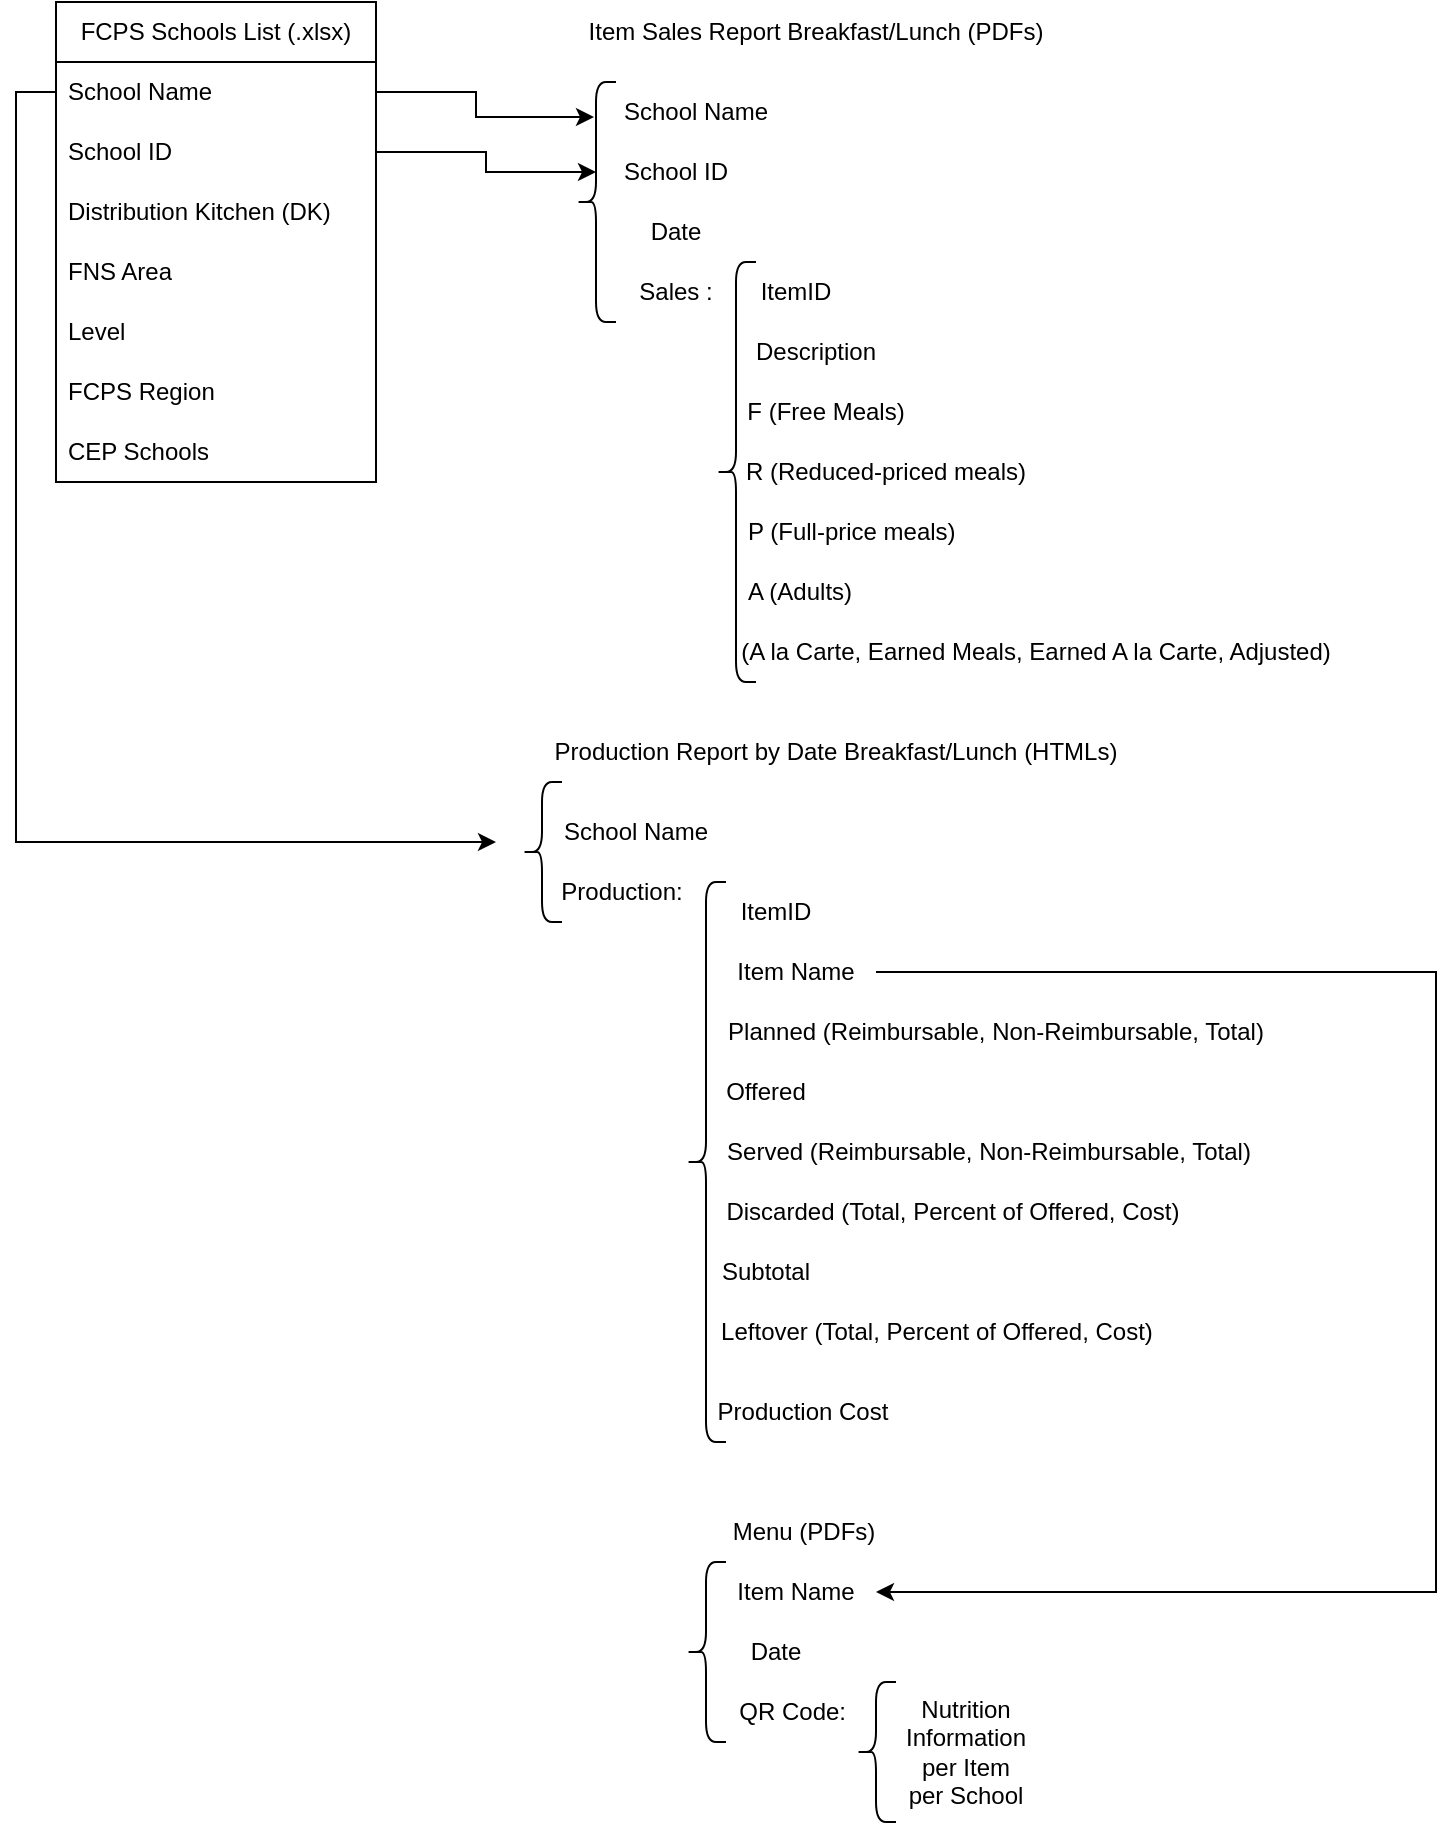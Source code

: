 <mxfile version="27.1.6">
  <diagram name="Page-1" id="L2L51VmP0oNM_0vleai0">
    <mxGraphModel dx="1051" dy="587" grid="1" gridSize="10" guides="1" tooltips="1" connect="1" arrows="1" fold="1" page="1" pageScale="1" pageWidth="850" pageHeight="1100" math="0" shadow="0">
      <root>
        <mxCell id="0" />
        <mxCell id="1" parent="0" />
        <mxCell id="p3TWz7wsFrIx8KgkdUra-3" value="FCPS Schools List (.xlsx)" style="swimlane;fontStyle=0;childLayout=stackLayout;horizontal=1;startSize=30;horizontalStack=0;resizeParent=1;resizeParentMax=0;resizeLast=0;collapsible=1;marginBottom=0;whiteSpace=wrap;html=1;" vertex="1" parent="1">
          <mxGeometry x="40" y="40" width="160" height="240" as="geometry" />
        </mxCell>
        <mxCell id="p3TWz7wsFrIx8KgkdUra-68" style="edgeStyle=orthogonalEdgeStyle;rounded=0;orthogonalLoop=1;jettySize=auto;html=1;exitX=0;exitY=0.5;exitDx=0;exitDy=0;" edge="1" parent="p3TWz7wsFrIx8KgkdUra-3" source="p3TWz7wsFrIx8KgkdUra-4">
          <mxGeometry relative="1" as="geometry">
            <mxPoint x="220" y="420" as="targetPoint" />
            <Array as="points">
              <mxPoint x="-20" y="45" />
              <mxPoint x="-20" y="420" />
            </Array>
          </mxGeometry>
        </mxCell>
        <mxCell id="p3TWz7wsFrIx8KgkdUra-4" value="School Name&amp;nbsp;" style="text;strokeColor=none;fillColor=none;align=left;verticalAlign=middle;spacingLeft=4;spacingRight=4;overflow=hidden;points=[[0,0.5],[1,0.5]];portConstraint=eastwest;rotatable=0;whiteSpace=wrap;html=1;" vertex="1" parent="p3TWz7wsFrIx8KgkdUra-3">
          <mxGeometry y="30" width="160" height="30" as="geometry" />
        </mxCell>
        <mxCell id="p3TWz7wsFrIx8KgkdUra-5" value="School ID" style="text;strokeColor=none;fillColor=none;align=left;verticalAlign=middle;spacingLeft=4;spacingRight=4;overflow=hidden;points=[[0,0.5],[1,0.5]];portConstraint=eastwest;rotatable=0;whiteSpace=wrap;html=1;" vertex="1" parent="p3TWz7wsFrIx8KgkdUra-3">
          <mxGeometry y="60" width="160" height="30" as="geometry" />
        </mxCell>
        <mxCell id="p3TWz7wsFrIx8KgkdUra-6" value="Distribution Kitchen (DK)" style="text;strokeColor=none;fillColor=none;align=left;verticalAlign=middle;spacingLeft=4;spacingRight=4;overflow=hidden;points=[[0,0.5],[1,0.5]];portConstraint=eastwest;rotatable=0;whiteSpace=wrap;html=1;" vertex="1" parent="p3TWz7wsFrIx8KgkdUra-3">
          <mxGeometry y="90" width="160" height="30" as="geometry" />
        </mxCell>
        <mxCell id="p3TWz7wsFrIx8KgkdUra-8" value="FNS Area" style="text;strokeColor=none;fillColor=none;align=left;verticalAlign=middle;spacingLeft=4;spacingRight=4;overflow=hidden;points=[[0,0.5],[1,0.5]];portConstraint=eastwest;rotatable=0;whiteSpace=wrap;html=1;" vertex="1" parent="p3TWz7wsFrIx8KgkdUra-3">
          <mxGeometry y="120" width="160" height="30" as="geometry" />
        </mxCell>
        <mxCell id="p3TWz7wsFrIx8KgkdUra-9" value="Level" style="text;strokeColor=none;fillColor=none;align=left;verticalAlign=middle;spacingLeft=4;spacingRight=4;overflow=hidden;points=[[0,0.5],[1,0.5]];portConstraint=eastwest;rotatable=0;whiteSpace=wrap;html=1;" vertex="1" parent="p3TWz7wsFrIx8KgkdUra-3">
          <mxGeometry y="150" width="160" height="30" as="geometry" />
        </mxCell>
        <mxCell id="p3TWz7wsFrIx8KgkdUra-10" value="FCPS Region" style="text;strokeColor=none;fillColor=none;align=left;verticalAlign=middle;spacingLeft=4;spacingRight=4;overflow=hidden;points=[[0,0.5],[1,0.5]];portConstraint=eastwest;rotatable=0;whiteSpace=wrap;html=1;" vertex="1" parent="p3TWz7wsFrIx8KgkdUra-3">
          <mxGeometry y="180" width="160" height="30" as="geometry" />
        </mxCell>
        <mxCell id="p3TWz7wsFrIx8KgkdUra-11" value="CEP Schools" style="text;strokeColor=none;fillColor=none;align=left;verticalAlign=middle;spacingLeft=4;spacingRight=4;overflow=hidden;points=[[0,0.5],[1,0.5]];portConstraint=eastwest;rotatable=0;whiteSpace=wrap;html=1;" vertex="1" parent="p3TWz7wsFrIx8KgkdUra-3">
          <mxGeometry y="210" width="160" height="30" as="geometry" />
        </mxCell>
        <mxCell id="p3TWz7wsFrIx8KgkdUra-13" style="edgeStyle=orthogonalEdgeStyle;rounded=0;orthogonalLoop=1;jettySize=auto;html=1;exitX=1;exitY=0.5;exitDx=0;exitDy=0;" edge="1" parent="p3TWz7wsFrIx8KgkdUra-3" source="p3TWz7wsFrIx8KgkdUra-4" target="p3TWz7wsFrIx8KgkdUra-4">
          <mxGeometry relative="1" as="geometry" />
        </mxCell>
        <mxCell id="p3TWz7wsFrIx8KgkdUra-26" value="" style="shape=curlyBracket;whiteSpace=wrap;html=1;rounded=1;labelPosition=left;verticalLabelPosition=middle;align=right;verticalAlign=middle;" vertex="1" parent="1">
          <mxGeometry x="300" y="80" width="20" height="120" as="geometry" />
        </mxCell>
        <mxCell id="p3TWz7wsFrIx8KgkdUra-29" value="School Name" style="text;html=1;align=center;verticalAlign=middle;whiteSpace=wrap;rounded=0;" vertex="1" parent="1">
          <mxGeometry x="320" y="80" width="80" height="30" as="geometry" />
        </mxCell>
        <mxCell id="p3TWz7wsFrIx8KgkdUra-30" value="Item Sales Report Breakfast/Lunch (PDFs)" style="text;html=1;align=center;verticalAlign=middle;whiteSpace=wrap;rounded=0;" vertex="1" parent="1">
          <mxGeometry x="305" y="40" width="230" height="30" as="geometry" />
        </mxCell>
        <mxCell id="p3TWz7wsFrIx8KgkdUra-32" value="School ID" style="text;html=1;align=center;verticalAlign=middle;whiteSpace=wrap;rounded=0;" vertex="1" parent="1">
          <mxGeometry x="310" y="110" width="80" height="30" as="geometry" />
        </mxCell>
        <mxCell id="p3TWz7wsFrIx8KgkdUra-33" value="Date" style="text;html=1;align=center;verticalAlign=middle;whiteSpace=wrap;rounded=0;" vertex="1" parent="1">
          <mxGeometry x="310" y="140" width="80" height="30" as="geometry" />
        </mxCell>
        <mxCell id="p3TWz7wsFrIx8KgkdUra-34" style="edgeStyle=orthogonalEdgeStyle;rounded=0;orthogonalLoop=1;jettySize=auto;html=1;entryX=0.45;entryY=0.146;entryDx=0;entryDy=0;entryPerimeter=0;" edge="1" parent="1" source="p3TWz7wsFrIx8KgkdUra-4" target="p3TWz7wsFrIx8KgkdUra-26">
          <mxGeometry relative="1" as="geometry" />
        </mxCell>
        <mxCell id="p3TWz7wsFrIx8KgkdUra-35" style="edgeStyle=orthogonalEdgeStyle;rounded=0;orthogonalLoop=1;jettySize=auto;html=1;exitX=1;exitY=0.5;exitDx=0;exitDy=0;entryX=0;entryY=0.5;entryDx=0;entryDy=0;" edge="1" parent="1" source="p3TWz7wsFrIx8KgkdUra-5" target="p3TWz7wsFrIx8KgkdUra-32">
          <mxGeometry relative="1" as="geometry" />
        </mxCell>
        <mxCell id="p3TWz7wsFrIx8KgkdUra-36" value="Sales :" style="text;html=1;align=center;verticalAlign=middle;whiteSpace=wrap;rounded=0;" vertex="1" parent="1">
          <mxGeometry x="310" y="170" width="80" height="30" as="geometry" />
        </mxCell>
        <mxCell id="p3TWz7wsFrIx8KgkdUra-37" value="ItemID" style="text;html=1;align=center;verticalAlign=middle;whiteSpace=wrap;rounded=0;" vertex="1" parent="1">
          <mxGeometry x="380" y="170" width="60" height="30" as="geometry" />
        </mxCell>
        <mxCell id="p3TWz7wsFrIx8KgkdUra-38" value="" style="shape=curlyBracket;whiteSpace=wrap;html=1;rounded=1;labelPosition=left;verticalLabelPosition=middle;align=right;verticalAlign=middle;" vertex="1" parent="1">
          <mxGeometry x="370" y="170" width="20" height="210" as="geometry" />
        </mxCell>
        <mxCell id="p3TWz7wsFrIx8KgkdUra-39" value="Description" style="text;html=1;align=center;verticalAlign=middle;whiteSpace=wrap;rounded=0;" vertex="1" parent="1">
          <mxGeometry x="380" y="200" width="80" height="30" as="geometry" />
        </mxCell>
        <mxCell id="p3TWz7wsFrIx8KgkdUra-40" value="F (Free Meals)" style="text;html=1;align=center;verticalAlign=middle;whiteSpace=wrap;rounded=0;" vertex="1" parent="1">
          <mxGeometry x="380" y="230" width="90" height="30" as="geometry" />
        </mxCell>
        <mxCell id="p3TWz7wsFrIx8KgkdUra-41" value="&lt;span style=&quot;text-align: left;&quot;&gt;R (Reduced-priced meals)&lt;/span&gt;" style="text;html=1;align=center;verticalAlign=middle;whiteSpace=wrap;rounded=0;" vertex="1" parent="1">
          <mxGeometry x="375" y="260" width="160" height="30" as="geometry" />
        </mxCell>
        <mxCell id="p3TWz7wsFrIx8KgkdUra-42" value="P (Full-price meals)" style="text;strokeColor=none;fillColor=none;align=left;verticalAlign=middle;spacingLeft=4;spacingRight=4;overflow=hidden;points=[[0,0.5],[1,0.5]];portConstraint=eastwest;rotatable=0;whiteSpace=wrap;html=1;" vertex="1" parent="1">
          <mxGeometry x="380" y="290" width="200" height="30" as="geometry" />
        </mxCell>
        <mxCell id="p3TWz7wsFrIx8KgkdUra-43" value="A (Adults)" style="text;strokeColor=none;fillColor=none;align=left;verticalAlign=middle;spacingLeft=4;spacingRight=4;overflow=hidden;points=[[0,0.5],[1,0.5]];portConstraint=eastwest;rotatable=0;whiteSpace=wrap;html=1;" vertex="1" parent="1">
          <mxGeometry x="380" y="320" width="200" height="30" as="geometry" />
        </mxCell>
        <mxCell id="p3TWz7wsFrIx8KgkdUra-44" value="" style="shape=curlyBracket;whiteSpace=wrap;html=1;rounded=1;labelPosition=left;verticalLabelPosition=middle;align=right;verticalAlign=middle;" vertex="1" parent="1">
          <mxGeometry x="273" y="430" width="20" height="70" as="geometry" />
        </mxCell>
        <mxCell id="p3TWz7wsFrIx8KgkdUra-45" value="School Name" style="text;html=1;align=center;verticalAlign=middle;whiteSpace=wrap;rounded=0;" vertex="1" parent="1">
          <mxGeometry x="290" y="440" width="80" height="30" as="geometry" />
        </mxCell>
        <mxCell id="p3TWz7wsFrIx8KgkdUra-46" value="Production Report by Date Breakfast/Lunch (HTMLs)" style="text;html=1;align=center;verticalAlign=middle;whiteSpace=wrap;rounded=0;" vertex="1" parent="1">
          <mxGeometry x="280" y="400" width="300" height="30" as="geometry" />
        </mxCell>
        <mxCell id="p3TWz7wsFrIx8KgkdUra-47" value="Production:" style="text;html=1;align=center;verticalAlign=middle;whiteSpace=wrap;rounded=0;" vertex="1" parent="1">
          <mxGeometry x="283" y="470" width="80" height="30" as="geometry" />
        </mxCell>
        <mxCell id="p3TWz7wsFrIx8KgkdUra-59" value="ItemID" style="text;html=1;align=center;verticalAlign=middle;whiteSpace=wrap;rounded=0;" vertex="1" parent="1">
          <mxGeometry x="360" y="480" width="80" height="30" as="geometry" />
        </mxCell>
        <mxCell id="p3TWz7wsFrIx8KgkdUra-63" value="" style="shape=curlyBracket;whiteSpace=wrap;html=1;rounded=1;labelPosition=left;verticalLabelPosition=middle;align=right;verticalAlign=middle;" vertex="1" parent="1">
          <mxGeometry x="355" y="480" width="20" height="280" as="geometry" />
        </mxCell>
        <mxCell id="p3TWz7wsFrIx8KgkdUra-90" style="edgeStyle=orthogonalEdgeStyle;rounded=0;orthogonalLoop=1;jettySize=auto;html=1;exitX=1;exitY=0.5;exitDx=0;exitDy=0;entryX=1;entryY=0.5;entryDx=0;entryDy=0;" edge="1" parent="1" source="p3TWz7wsFrIx8KgkdUra-65" target="p3TWz7wsFrIx8KgkdUra-84">
          <mxGeometry relative="1" as="geometry">
            <Array as="points">
              <mxPoint x="730" y="525" />
              <mxPoint x="730" y="835" />
            </Array>
          </mxGeometry>
        </mxCell>
        <mxCell id="p3TWz7wsFrIx8KgkdUra-65" value="Item Name" style="text;html=1;align=center;verticalAlign=middle;whiteSpace=wrap;rounded=0;" vertex="1" parent="1">
          <mxGeometry x="370" y="510" width="80" height="30" as="geometry" />
        </mxCell>
        <mxCell id="p3TWz7wsFrIx8KgkdUra-69" value="Planned (Reimbursable, Non-Reimbursable, Total)" style="text;html=1;align=center;verticalAlign=middle;whiteSpace=wrap;rounded=0;" vertex="1" parent="1">
          <mxGeometry x="360" y="540" width="300" height="30" as="geometry" />
        </mxCell>
        <mxCell id="p3TWz7wsFrIx8KgkdUra-70" value="Offered" style="text;html=1;align=center;verticalAlign=middle;whiteSpace=wrap;rounded=0;" vertex="1" parent="1">
          <mxGeometry x="355" y="570" width="80" height="30" as="geometry" />
        </mxCell>
        <mxCell id="p3TWz7wsFrIx8KgkdUra-71" value="Discarded (Total, Percent of Offered, Cost)" style="text;html=1;align=center;verticalAlign=middle;whiteSpace=wrap;rounded=0;" vertex="1" parent="1">
          <mxGeometry x="355" y="630" width="267" height="30" as="geometry" />
        </mxCell>
        <mxCell id="p3TWz7wsFrIx8KgkdUra-72" value="Subtotal" style="text;html=1;align=center;verticalAlign=middle;whiteSpace=wrap;rounded=0;" vertex="1" parent="1">
          <mxGeometry x="355" y="660" width="80" height="30" as="geometry" />
        </mxCell>
        <mxCell id="p3TWz7wsFrIx8KgkdUra-74" value="Leftover (Total, Percent of Offered, Cost)" style="text;html=1;align=center;verticalAlign=middle;whiteSpace=wrap;rounded=0;" vertex="1" parent="1">
          <mxGeometry x="341.5" y="690" width="277" height="30" as="geometry" />
        </mxCell>
        <mxCell id="p3TWz7wsFrIx8KgkdUra-75" value="Production Cost" style="text;html=1;align=center;verticalAlign=middle;whiteSpace=wrap;rounded=0;" vertex="1" parent="1">
          <mxGeometry x="360" y="730" width="107" height="30" as="geometry" />
        </mxCell>
        <mxCell id="p3TWz7wsFrIx8KgkdUra-77" value="Served (Reimbursable, Non-Reimbursable, Total)" style="text;html=1;align=center;verticalAlign=middle;whiteSpace=wrap;rounded=0;" vertex="1" parent="1">
          <mxGeometry x="363" y="600" width="287" height="30" as="geometry" />
        </mxCell>
        <mxCell id="p3TWz7wsFrIx8KgkdUra-80" value="(A la Carte, Earned Meals, Earned A la Carte, Adjusted)" style="text;html=1;align=center;verticalAlign=middle;whiteSpace=wrap;rounded=0;" vertex="1" parent="1">
          <mxGeometry x="380" y="350" width="300" height="30" as="geometry" />
        </mxCell>
        <mxCell id="p3TWz7wsFrIx8KgkdUra-81" value="Menu (PDFs)" style="text;html=1;align=center;verticalAlign=middle;whiteSpace=wrap;rounded=0;" vertex="1" parent="1">
          <mxGeometry x="263.5" y="790" width="300" height="30" as="geometry" />
        </mxCell>
        <mxCell id="p3TWz7wsFrIx8KgkdUra-82" value="" style="shape=curlyBracket;whiteSpace=wrap;html=1;rounded=1;labelPosition=left;verticalLabelPosition=middle;align=right;verticalAlign=middle;" vertex="1" parent="1">
          <mxGeometry x="355" y="820" width="20" height="90" as="geometry" />
        </mxCell>
        <mxCell id="p3TWz7wsFrIx8KgkdUra-84" value="Item Name" style="text;html=1;align=center;verticalAlign=middle;whiteSpace=wrap;rounded=0;" vertex="1" parent="1">
          <mxGeometry x="370" y="820" width="80" height="30" as="geometry" />
        </mxCell>
        <mxCell id="p3TWz7wsFrIx8KgkdUra-85" value="Date" style="text;html=1;align=center;verticalAlign=middle;whiteSpace=wrap;rounded=0;" vertex="1" parent="1">
          <mxGeometry x="360" y="850" width="80" height="30" as="geometry" />
        </mxCell>
        <mxCell id="p3TWz7wsFrIx8KgkdUra-87" value="QR Code:&amp;nbsp;" style="text;html=1;align=center;verticalAlign=middle;whiteSpace=wrap;rounded=0;" vertex="1" parent="1">
          <mxGeometry x="370" y="880" width="80" height="30" as="geometry" />
        </mxCell>
        <mxCell id="p3TWz7wsFrIx8KgkdUra-88" value="" style="shape=curlyBracket;whiteSpace=wrap;html=1;rounded=1;labelPosition=left;verticalLabelPosition=middle;align=right;verticalAlign=middle;" vertex="1" parent="1">
          <mxGeometry x="440" y="880" width="20" height="70" as="geometry" />
        </mxCell>
        <mxCell id="p3TWz7wsFrIx8KgkdUra-89" value="Nutrition Information&lt;div&gt;per Item&lt;/div&gt;&lt;div&gt;per School&lt;/div&gt;" style="text;html=1;align=center;verticalAlign=middle;whiteSpace=wrap;rounded=0;" vertex="1" parent="1">
          <mxGeometry x="455" y="900" width="80" height="30" as="geometry" />
        </mxCell>
      </root>
    </mxGraphModel>
  </diagram>
</mxfile>
